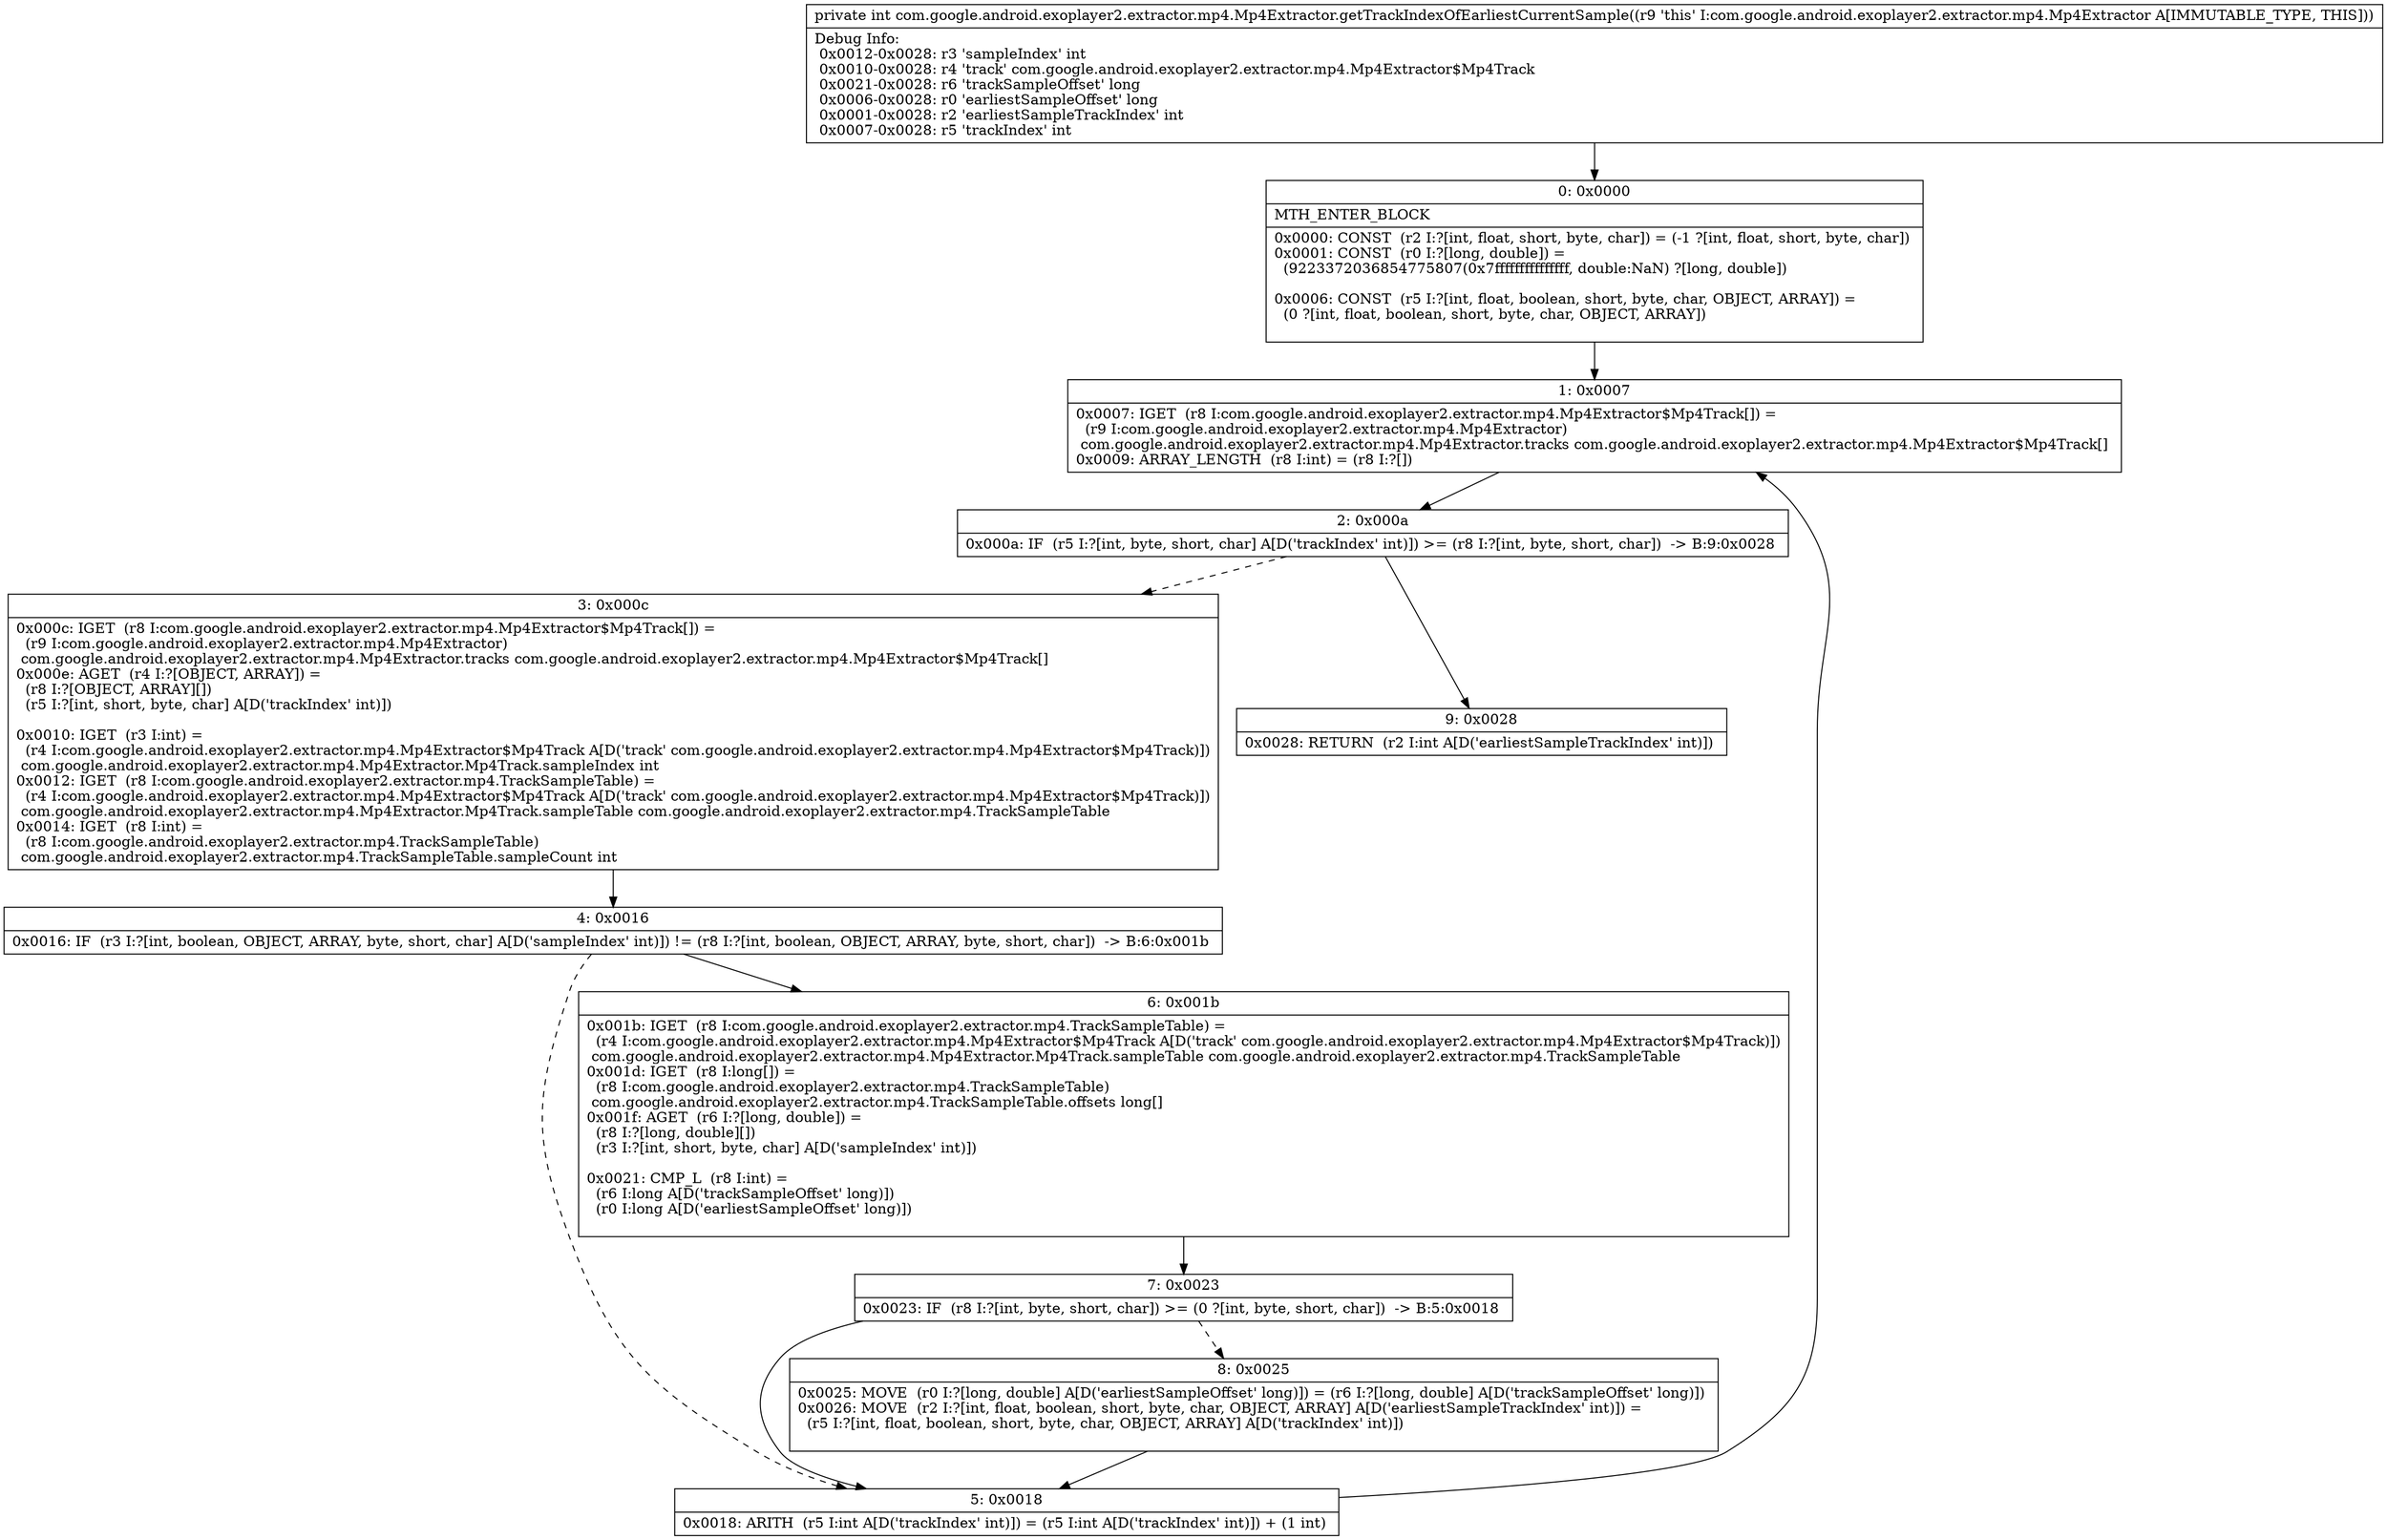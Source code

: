 digraph "CFG forcom.google.android.exoplayer2.extractor.mp4.Mp4Extractor.getTrackIndexOfEarliestCurrentSample()I" {
Node_0 [shape=record,label="{0\:\ 0x0000|MTH_ENTER_BLOCK\l|0x0000: CONST  (r2 I:?[int, float, short, byte, char]) = (\-1 ?[int, float, short, byte, char]) \l0x0001: CONST  (r0 I:?[long, double]) = \l  (9223372036854775807(0x7fffffffffffffff, double:NaN) ?[long, double])\l \l0x0006: CONST  (r5 I:?[int, float, boolean, short, byte, char, OBJECT, ARRAY]) = \l  (0 ?[int, float, boolean, short, byte, char, OBJECT, ARRAY])\l \l}"];
Node_1 [shape=record,label="{1\:\ 0x0007|0x0007: IGET  (r8 I:com.google.android.exoplayer2.extractor.mp4.Mp4Extractor$Mp4Track[]) = \l  (r9 I:com.google.android.exoplayer2.extractor.mp4.Mp4Extractor)\l com.google.android.exoplayer2.extractor.mp4.Mp4Extractor.tracks com.google.android.exoplayer2.extractor.mp4.Mp4Extractor$Mp4Track[] \l0x0009: ARRAY_LENGTH  (r8 I:int) = (r8 I:?[]) \l}"];
Node_2 [shape=record,label="{2\:\ 0x000a|0x000a: IF  (r5 I:?[int, byte, short, char] A[D('trackIndex' int)]) \>= (r8 I:?[int, byte, short, char])  \-\> B:9:0x0028 \l}"];
Node_3 [shape=record,label="{3\:\ 0x000c|0x000c: IGET  (r8 I:com.google.android.exoplayer2.extractor.mp4.Mp4Extractor$Mp4Track[]) = \l  (r9 I:com.google.android.exoplayer2.extractor.mp4.Mp4Extractor)\l com.google.android.exoplayer2.extractor.mp4.Mp4Extractor.tracks com.google.android.exoplayer2.extractor.mp4.Mp4Extractor$Mp4Track[] \l0x000e: AGET  (r4 I:?[OBJECT, ARRAY]) = \l  (r8 I:?[OBJECT, ARRAY][])\l  (r5 I:?[int, short, byte, char] A[D('trackIndex' int)])\l \l0x0010: IGET  (r3 I:int) = \l  (r4 I:com.google.android.exoplayer2.extractor.mp4.Mp4Extractor$Mp4Track A[D('track' com.google.android.exoplayer2.extractor.mp4.Mp4Extractor$Mp4Track)])\l com.google.android.exoplayer2.extractor.mp4.Mp4Extractor.Mp4Track.sampleIndex int \l0x0012: IGET  (r8 I:com.google.android.exoplayer2.extractor.mp4.TrackSampleTable) = \l  (r4 I:com.google.android.exoplayer2.extractor.mp4.Mp4Extractor$Mp4Track A[D('track' com.google.android.exoplayer2.extractor.mp4.Mp4Extractor$Mp4Track)])\l com.google.android.exoplayer2.extractor.mp4.Mp4Extractor.Mp4Track.sampleTable com.google.android.exoplayer2.extractor.mp4.TrackSampleTable \l0x0014: IGET  (r8 I:int) = \l  (r8 I:com.google.android.exoplayer2.extractor.mp4.TrackSampleTable)\l com.google.android.exoplayer2.extractor.mp4.TrackSampleTable.sampleCount int \l}"];
Node_4 [shape=record,label="{4\:\ 0x0016|0x0016: IF  (r3 I:?[int, boolean, OBJECT, ARRAY, byte, short, char] A[D('sampleIndex' int)]) != (r8 I:?[int, boolean, OBJECT, ARRAY, byte, short, char])  \-\> B:6:0x001b \l}"];
Node_5 [shape=record,label="{5\:\ 0x0018|0x0018: ARITH  (r5 I:int A[D('trackIndex' int)]) = (r5 I:int A[D('trackIndex' int)]) + (1 int) \l}"];
Node_6 [shape=record,label="{6\:\ 0x001b|0x001b: IGET  (r8 I:com.google.android.exoplayer2.extractor.mp4.TrackSampleTable) = \l  (r4 I:com.google.android.exoplayer2.extractor.mp4.Mp4Extractor$Mp4Track A[D('track' com.google.android.exoplayer2.extractor.mp4.Mp4Extractor$Mp4Track)])\l com.google.android.exoplayer2.extractor.mp4.Mp4Extractor.Mp4Track.sampleTable com.google.android.exoplayer2.extractor.mp4.TrackSampleTable \l0x001d: IGET  (r8 I:long[]) = \l  (r8 I:com.google.android.exoplayer2.extractor.mp4.TrackSampleTable)\l com.google.android.exoplayer2.extractor.mp4.TrackSampleTable.offsets long[] \l0x001f: AGET  (r6 I:?[long, double]) = \l  (r8 I:?[long, double][])\l  (r3 I:?[int, short, byte, char] A[D('sampleIndex' int)])\l \l0x0021: CMP_L  (r8 I:int) = \l  (r6 I:long A[D('trackSampleOffset' long)])\l  (r0 I:long A[D('earliestSampleOffset' long)])\l \l}"];
Node_7 [shape=record,label="{7\:\ 0x0023|0x0023: IF  (r8 I:?[int, byte, short, char]) \>= (0 ?[int, byte, short, char])  \-\> B:5:0x0018 \l}"];
Node_8 [shape=record,label="{8\:\ 0x0025|0x0025: MOVE  (r0 I:?[long, double] A[D('earliestSampleOffset' long)]) = (r6 I:?[long, double] A[D('trackSampleOffset' long)]) \l0x0026: MOVE  (r2 I:?[int, float, boolean, short, byte, char, OBJECT, ARRAY] A[D('earliestSampleTrackIndex' int)]) = \l  (r5 I:?[int, float, boolean, short, byte, char, OBJECT, ARRAY] A[D('trackIndex' int)])\l \l}"];
Node_9 [shape=record,label="{9\:\ 0x0028|0x0028: RETURN  (r2 I:int A[D('earliestSampleTrackIndex' int)]) \l}"];
MethodNode[shape=record,label="{private int com.google.android.exoplayer2.extractor.mp4.Mp4Extractor.getTrackIndexOfEarliestCurrentSample((r9 'this' I:com.google.android.exoplayer2.extractor.mp4.Mp4Extractor A[IMMUTABLE_TYPE, THIS]))  | Debug Info:\l  0x0012\-0x0028: r3 'sampleIndex' int\l  0x0010\-0x0028: r4 'track' com.google.android.exoplayer2.extractor.mp4.Mp4Extractor$Mp4Track\l  0x0021\-0x0028: r6 'trackSampleOffset' long\l  0x0006\-0x0028: r0 'earliestSampleOffset' long\l  0x0001\-0x0028: r2 'earliestSampleTrackIndex' int\l  0x0007\-0x0028: r5 'trackIndex' int\l}"];
MethodNode -> Node_0;
Node_0 -> Node_1;
Node_1 -> Node_2;
Node_2 -> Node_3[style=dashed];
Node_2 -> Node_9;
Node_3 -> Node_4;
Node_4 -> Node_5[style=dashed];
Node_4 -> Node_6;
Node_5 -> Node_1;
Node_6 -> Node_7;
Node_7 -> Node_5;
Node_7 -> Node_8[style=dashed];
Node_8 -> Node_5;
}

